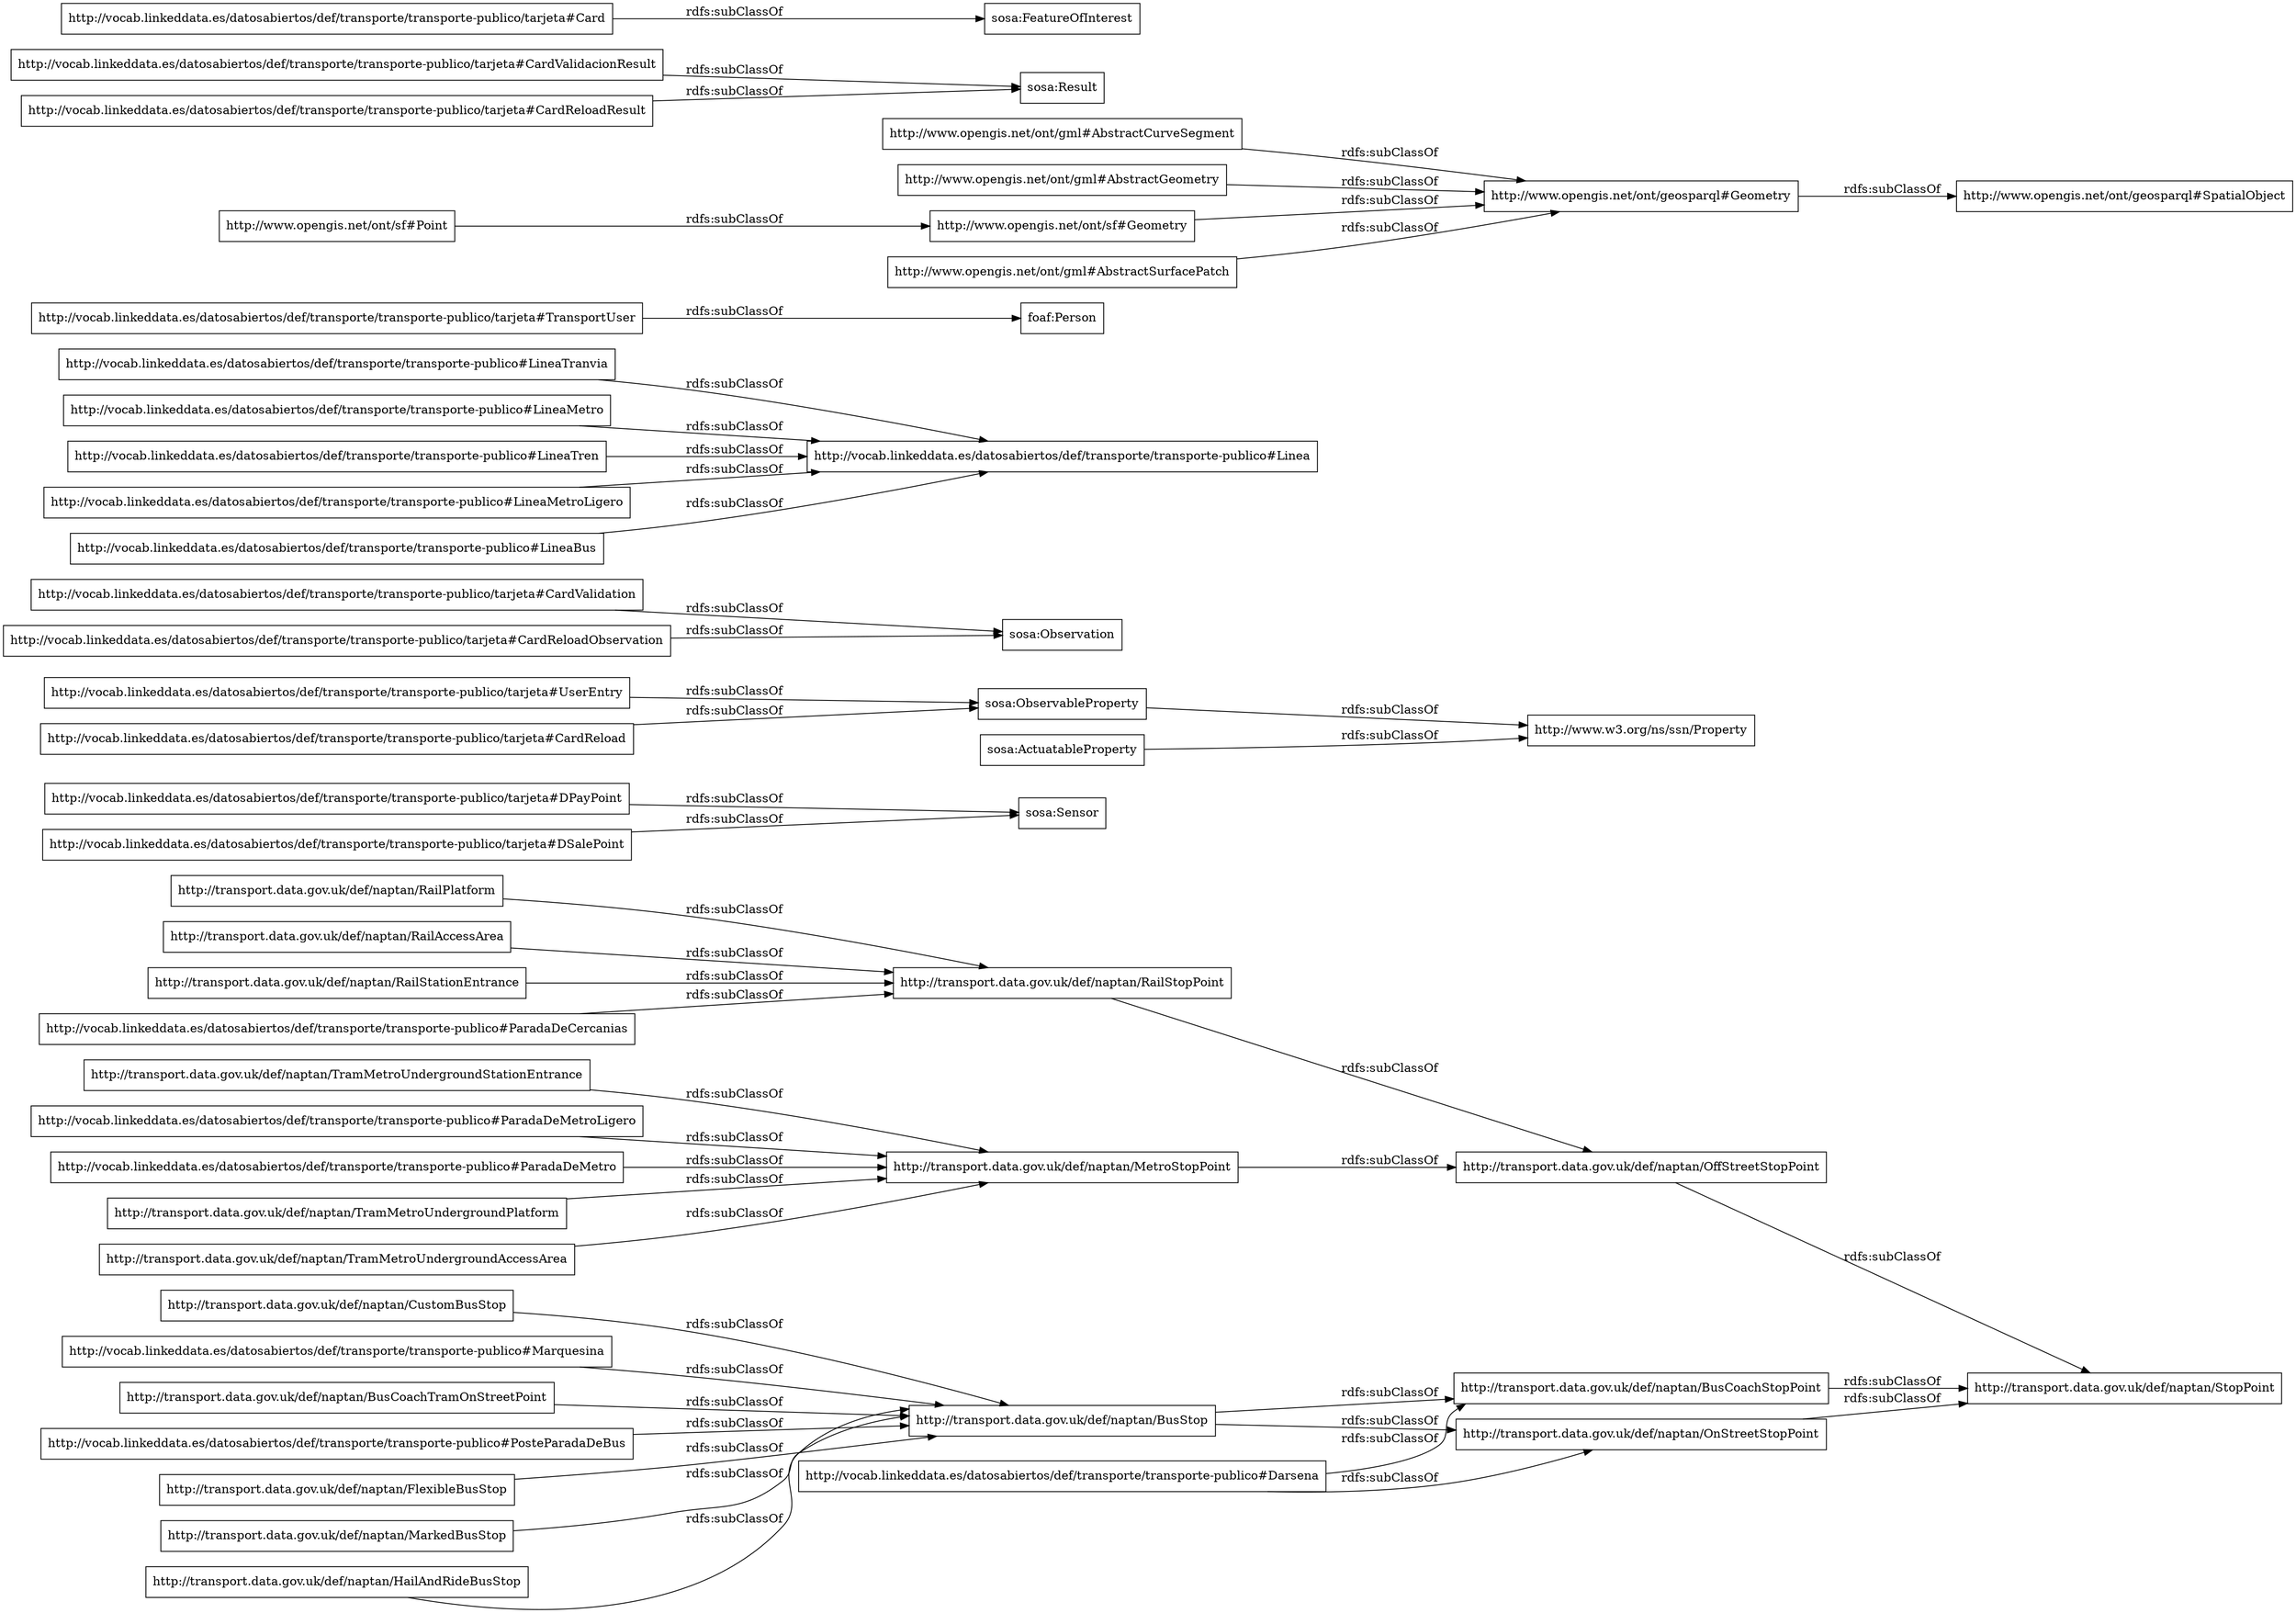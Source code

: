 digraph ar2dtool_diagram { 
rankdir=LR;
size="1000"
node [shape = rectangle, color="black"]; "http://transport.data.gov.uk/def/naptan/HailAndRideBusStop" "http://transport.data.gov.uk/def/naptan/OffStreetStopPoint" "http://vocab.linkeddata.es/datosabiertos/def/transporte/transporte-publico/tarjeta#DPayPoint" "http://vocab.linkeddata.es/datosabiertos/def/transporte/transporte-publico/tarjeta#UserEntry" "http://transport.data.gov.uk/def/naptan/OnStreetStopPoint" "http://vocab.linkeddata.es/datosabiertos/def/transporte/transporte-publico/tarjeta#CardValidation" "http://transport.data.gov.uk/def/naptan/RailPlatform" "http://vocab.linkeddata.es/datosabiertos/def/transporte/transporte-publico#LineaTranvia" "http://vocab.linkeddata.es/datosabiertos/def/transporte/transporte-publico/tarjeta#DSalePoint" "http://vocab.linkeddata.es/datosabiertos/def/transporte/transporte-publico#LineaMetro" "http://transport.data.gov.uk/def/naptan/TramMetroUndergroundPlatform" "http://transport.data.gov.uk/def/naptan/RailStopPoint" "http://transport.data.gov.uk/def/naptan/CustomBusStop" "http://transport.data.gov.uk/def/naptan/BusStop" "http://transport.data.gov.uk/def/naptan/BusCoachStopPoint" "http://vocab.linkeddata.es/datosabiertos/def/transporte/transporte-publico/tarjeta#TransportUser" "http://transport.data.gov.uk/def/naptan/TramMetroUndergroundAccessArea" "http://transport.data.gov.uk/def/naptan/StopPoint" "http://vocab.linkeddata.es/datosabiertos/def/transporte/transporte-publico#Linea" "foaf:Person" "http://transport.data.gov.uk/def/naptan/TramMetroUndergroundStationEntrance" "http://vocab.linkeddata.es/datosabiertos/def/transporte/transporte-publico#LineaTren" "http://vocab.linkeddata.es/datosabiertos/def/transporte/transporte-publico#LineaMetroLigero" "http://vocab.linkeddata.es/datosabiertos/def/transporte/transporte-publico#Marquesina" "http://www.opengis.net/ont/gml#AbstractCurveSegment" "http://vocab.linkeddata.es/datosabiertos/def/transporte/transporte-publico/tarjeta#CardReload" "http://vocab.linkeddata.es/datosabiertos/def/transporte/transporte-publico#Darsena" "http://www.opengis.net/ont/geosparql#Geometry" "http://www.opengis.net/ont/gml#AbstractGeometry" "http://transport.data.gov.uk/def/naptan/RailAccessArea" "http://vocab.linkeddata.es/datosabiertos/def/transporte/transporte-publico#ParadaDeMetroLigero" "http://vocab.linkeddata.es/datosabiertos/def/transporte/transporte-publico/tarjeta#CardValidacionResult" "http://www.opengis.net/ont/sf#Point" "http://vocab.linkeddata.es/datosabiertos/def/transporte/transporte-publico/tarjeta#CardReloadObservation" "http://www.opengis.net/ont/geosparql#SpatialObject" "http://transport.data.gov.uk/def/naptan/BusCoachTramOnStreetPoint" "http://vocab.linkeddata.es/datosabiertos/def/transporte/transporte-publico/tarjeta#Card" "http://vocab.linkeddata.es/datosabiertos/def/transporte/transporte-publico/tarjeta#CardReloadResult" "http://www.opengis.net/ont/sf#Geometry" "http://vocab.linkeddata.es/datosabiertos/def/transporte/transporte-publico#PosteParadaDeBus" "http://transport.data.gov.uk/def/naptan/FlexibleBusStop" "http://vocab.linkeddata.es/datosabiertos/def/transporte/transporte-publico#ParadaDeMetro" "http://transport.data.gov.uk/def/naptan/RailStationEntrance" "http://vocab.linkeddata.es/datosabiertos/def/transporte/transporte-publico#LineaBus" "http://www.opengis.net/ont/gml#AbstractSurfacePatch" "http://transport.data.gov.uk/def/naptan/MetroStopPoint" "http://transport.data.gov.uk/def/naptan/MarkedBusStop" "http://vocab.linkeddata.es/datosabiertos/def/transporte/transporte-publico#ParadaDeCercanias" "http://www.w3.org/ns/ssn/Property" "sosa:ObservableProperty" "sosa:FeatureOfInterest" "sosa:ActuatableProperty" "sosa:Observation" "sosa:Sensor" "sosa:Result" ; /*classes style*/
	"http://www.opengis.net/ont/gml#AbstractGeometry" -> "http://www.opengis.net/ont/geosparql#Geometry" [ label = "rdfs:subClassOf" ];
	"http://vocab.linkeddata.es/datosabiertos/def/transporte/transporte-publico/tarjeta#DSalePoint" -> "sosa:Sensor" [ label = "rdfs:subClassOf" ];
	"http://vocab.linkeddata.es/datosabiertos/def/transporte/transporte-publico/tarjeta#CardReloadResult" -> "sosa:Result" [ label = "rdfs:subClassOf" ];
	"http://transport.data.gov.uk/def/naptan/RailStopPoint" -> "http://transport.data.gov.uk/def/naptan/OffStreetStopPoint" [ label = "rdfs:subClassOf" ];
	"http://vocab.linkeddata.es/datosabiertos/def/transporte/transporte-publico/tarjeta#CardReloadObservation" -> "sosa:Observation" [ label = "rdfs:subClassOf" ];
	"http://vocab.linkeddata.es/datosabiertos/def/transporte/transporte-publico#LineaTren" -> "http://vocab.linkeddata.es/datosabiertos/def/transporte/transporte-publico#Linea" [ label = "rdfs:subClassOf" ];
	"http://vocab.linkeddata.es/datosabiertos/def/transporte/transporte-publico/tarjeta#TransportUser" -> "foaf:Person" [ label = "rdfs:subClassOf" ];
	"http://vocab.linkeddata.es/datosabiertos/def/transporte/transporte-publico#ParadaDeMetroLigero" -> "http://transport.data.gov.uk/def/naptan/MetroStopPoint" [ label = "rdfs:subClassOf" ];
	"http://transport.data.gov.uk/def/naptan/RailAccessArea" -> "http://transport.data.gov.uk/def/naptan/RailStopPoint" [ label = "rdfs:subClassOf" ];
	"http://transport.data.gov.uk/def/naptan/OffStreetStopPoint" -> "http://transport.data.gov.uk/def/naptan/StopPoint" [ label = "rdfs:subClassOf" ];
	"http://transport.data.gov.uk/def/naptan/TramMetroUndergroundPlatform" -> "http://transport.data.gov.uk/def/naptan/MetroStopPoint" [ label = "rdfs:subClassOf" ];
	"http://vocab.linkeddata.es/datosabiertos/def/transporte/transporte-publico#LineaTranvia" -> "http://vocab.linkeddata.es/datosabiertos/def/transporte/transporte-publico#Linea" [ label = "rdfs:subClassOf" ];
	"http://vocab.linkeddata.es/datosabiertos/def/transporte/transporte-publico/tarjeta#Card" -> "sosa:FeatureOfInterest" [ label = "rdfs:subClassOf" ];
	"http://vocab.linkeddata.es/datosabiertos/def/transporte/transporte-publico/tarjeta#CardValidation" -> "sosa:Observation" [ label = "rdfs:subClassOf" ];
	"http://www.opengis.net/ont/sf#Point" -> "http://www.opengis.net/ont/sf#Geometry" [ label = "rdfs:subClassOf" ];
	"http://vocab.linkeddata.es/datosabiertos/def/transporte/transporte-publico#LineaBus" -> "http://vocab.linkeddata.es/datosabiertos/def/transporte/transporte-publico#Linea" [ label = "rdfs:subClassOf" ];
	"http://transport.data.gov.uk/def/naptan/CustomBusStop" -> "http://transport.data.gov.uk/def/naptan/BusStop" [ label = "rdfs:subClassOf" ];
	"http://transport.data.gov.uk/def/naptan/RailPlatform" -> "http://transport.data.gov.uk/def/naptan/RailStopPoint" [ label = "rdfs:subClassOf" ];
	"http://transport.data.gov.uk/def/naptan/TramMetroUndergroundAccessArea" -> "http://transport.data.gov.uk/def/naptan/MetroStopPoint" [ label = "rdfs:subClassOf" ];
	"http://vocab.linkeddata.es/datosabiertos/def/transporte/transporte-publico/tarjeta#UserEntry" -> "sosa:ObservableProperty" [ label = "rdfs:subClassOf" ];
	"http://vocab.linkeddata.es/datosabiertos/def/transporte/transporte-publico#LineaMetroLigero" -> "http://vocab.linkeddata.es/datosabiertos/def/transporte/transporte-publico#Linea" [ label = "rdfs:subClassOf" ];
	"http://www.opengis.net/ont/gml#AbstractCurveSegment" -> "http://www.opengis.net/ont/geosparql#Geometry" [ label = "rdfs:subClassOf" ];
	"http://vocab.linkeddata.es/datosabiertos/def/transporte/transporte-publico#ParadaDeCercanias" -> "http://transport.data.gov.uk/def/naptan/RailStopPoint" [ label = "rdfs:subClassOf" ];
	"http://vocab.linkeddata.es/datosabiertos/def/transporte/transporte-publico#Marquesina" -> "http://transport.data.gov.uk/def/naptan/BusStop" [ label = "rdfs:subClassOf" ];
	"http://vocab.linkeddata.es/datosabiertos/def/transporte/transporte-publico#PosteParadaDeBus" -> "http://transport.data.gov.uk/def/naptan/BusStop" [ label = "rdfs:subClassOf" ];
	"http://transport.data.gov.uk/def/naptan/BusCoachStopPoint" -> "http://transport.data.gov.uk/def/naptan/StopPoint" [ label = "rdfs:subClassOf" ];
	"http://transport.data.gov.uk/def/naptan/FlexibleBusStop" -> "http://transport.data.gov.uk/def/naptan/BusStop" [ label = "rdfs:subClassOf" ];
	"http://transport.data.gov.uk/def/naptan/MetroStopPoint" -> "http://transport.data.gov.uk/def/naptan/OffStreetStopPoint" [ label = "rdfs:subClassOf" ];
	"http://www.opengis.net/ont/gml#AbstractSurfacePatch" -> "http://www.opengis.net/ont/geosparql#Geometry" [ label = "rdfs:subClassOf" ];
	"http://transport.data.gov.uk/def/naptan/BusStop" -> "http://transport.data.gov.uk/def/naptan/OnStreetStopPoint" [ label = "rdfs:subClassOf" ];
	"http://transport.data.gov.uk/def/naptan/BusStop" -> "http://transport.data.gov.uk/def/naptan/BusCoachStopPoint" [ label = "rdfs:subClassOf" ];
	"http://transport.data.gov.uk/def/naptan/TramMetroUndergroundStationEntrance" -> "http://transport.data.gov.uk/def/naptan/MetroStopPoint" [ label = "rdfs:subClassOf" ];
	"http://vocab.linkeddata.es/datosabiertos/def/transporte/transporte-publico#LineaMetro" -> "http://vocab.linkeddata.es/datosabiertos/def/transporte/transporte-publico#Linea" [ label = "rdfs:subClassOf" ];
	"http://transport.data.gov.uk/def/naptan/OnStreetStopPoint" -> "http://transport.data.gov.uk/def/naptan/StopPoint" [ label = "rdfs:subClassOf" ];
	"http://vocab.linkeddata.es/datosabiertos/def/transporte/transporte-publico#Darsena" -> "http://transport.data.gov.uk/def/naptan/OnStreetStopPoint" [ label = "rdfs:subClassOf" ];
	"http://vocab.linkeddata.es/datosabiertos/def/transporte/transporte-publico#Darsena" -> "http://transport.data.gov.uk/def/naptan/BusCoachStopPoint" [ label = "rdfs:subClassOf" ];
	"http://transport.data.gov.uk/def/naptan/RailStationEntrance" -> "http://transport.data.gov.uk/def/naptan/RailStopPoint" [ label = "rdfs:subClassOf" ];
	"http://www.opengis.net/ont/geosparql#Geometry" -> "http://www.opengis.net/ont/geosparql#SpatialObject" [ label = "rdfs:subClassOf" ];
	"http://transport.data.gov.uk/def/naptan/BusCoachTramOnStreetPoint" -> "http://transport.data.gov.uk/def/naptan/BusStop" [ label = "rdfs:subClassOf" ];
	"http://vocab.linkeddata.es/datosabiertos/def/transporte/transporte-publico/tarjeta#DPayPoint" -> "sosa:Sensor" [ label = "rdfs:subClassOf" ];
	"http://transport.data.gov.uk/def/naptan/MarkedBusStop" -> "http://transport.data.gov.uk/def/naptan/BusStop" [ label = "rdfs:subClassOf" ];
	"http://vocab.linkeddata.es/datosabiertos/def/transporte/transporte-publico#ParadaDeMetro" -> "http://transport.data.gov.uk/def/naptan/MetroStopPoint" [ label = "rdfs:subClassOf" ];
	"sosa:ObservableProperty" -> "http://www.w3.org/ns/ssn/Property" [ label = "rdfs:subClassOf" ];
	"http://vocab.linkeddata.es/datosabiertos/def/transporte/transporte-publico/tarjeta#CardReload" -> "sosa:ObservableProperty" [ label = "rdfs:subClassOf" ];
	"http://transport.data.gov.uk/def/naptan/HailAndRideBusStop" -> "http://transport.data.gov.uk/def/naptan/BusStop" [ label = "rdfs:subClassOf" ];
	"http://vocab.linkeddata.es/datosabiertos/def/transporte/transporte-publico/tarjeta#CardValidacionResult" -> "sosa:Result" [ label = "rdfs:subClassOf" ];
	"sosa:ActuatableProperty" -> "http://www.w3.org/ns/ssn/Property" [ label = "rdfs:subClassOf" ];
	"http://www.opengis.net/ont/sf#Geometry" -> "http://www.opengis.net/ont/geosparql#Geometry" [ label = "rdfs:subClassOf" ];

}
